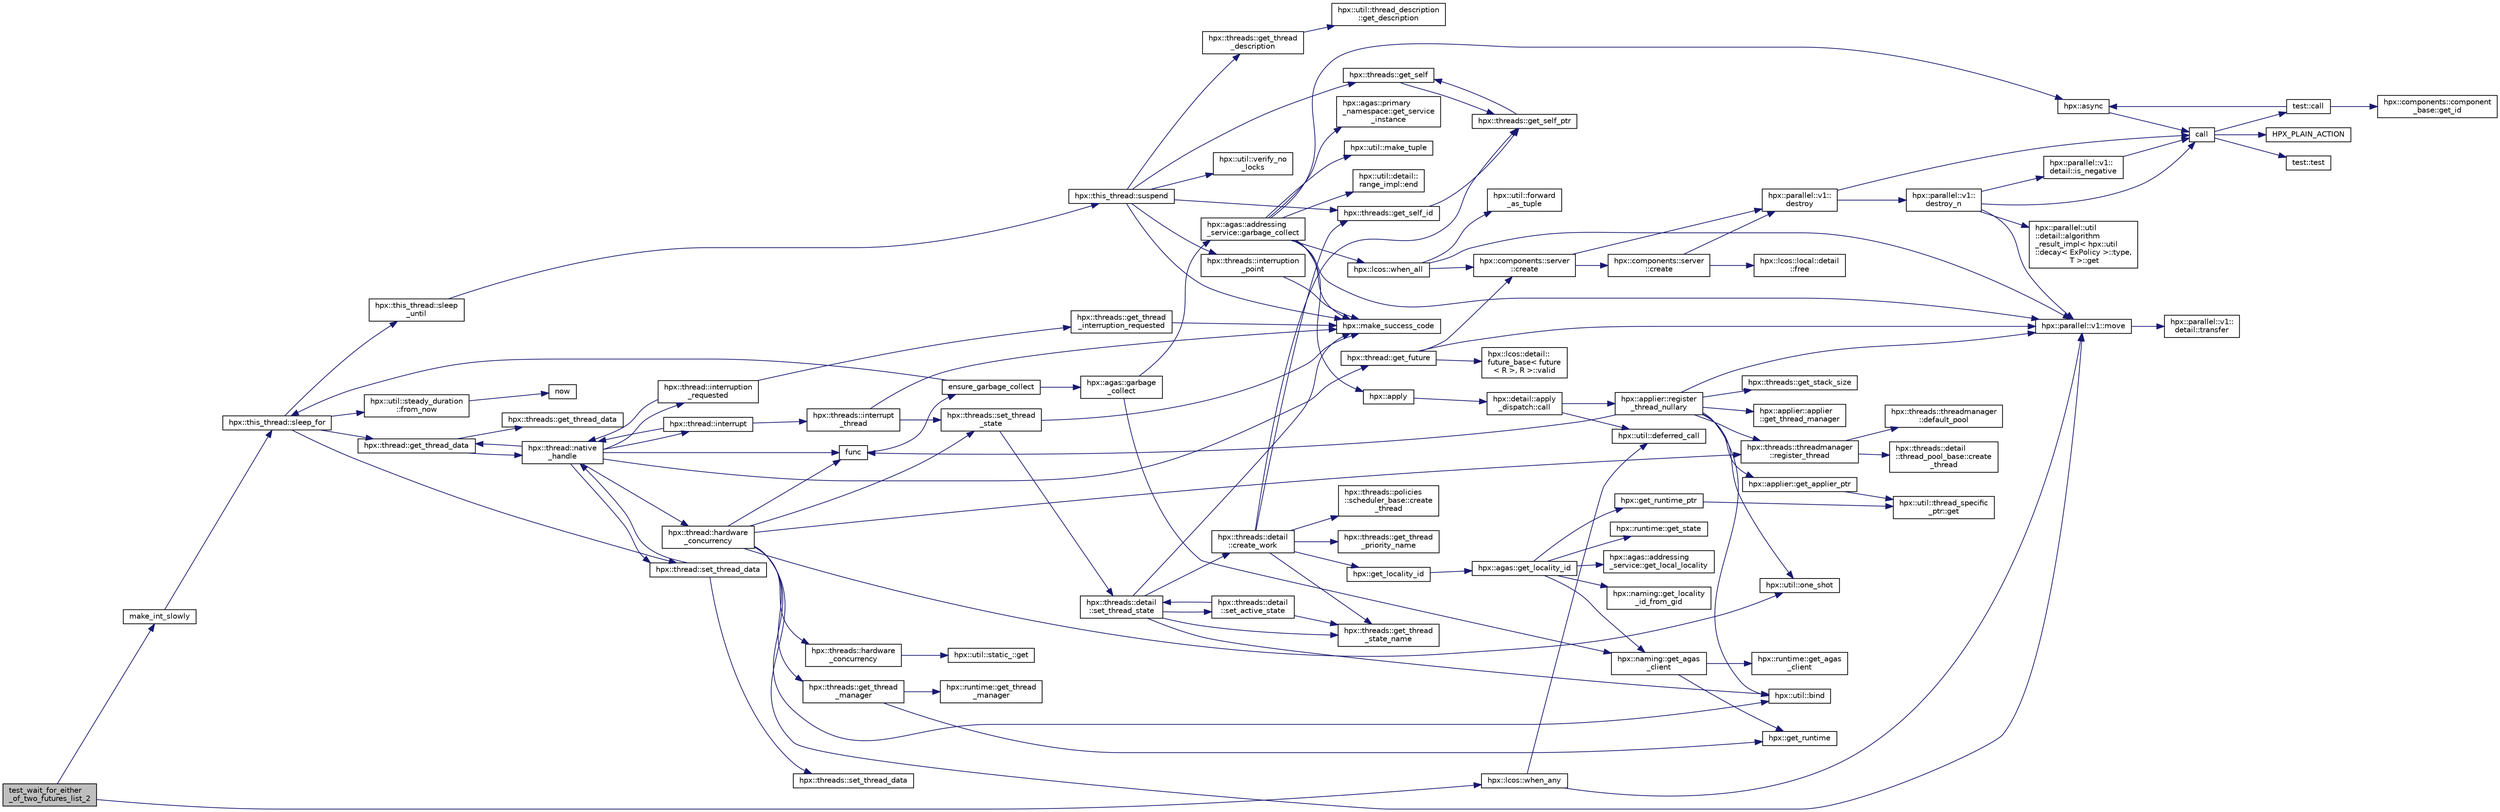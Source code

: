 digraph "test_wait_for_either_of_two_futures_list_2"
{
  edge [fontname="Helvetica",fontsize="10",labelfontname="Helvetica",labelfontsize="10"];
  node [fontname="Helvetica",fontsize="10",shape=record];
  rankdir="LR";
  Node2577 [label="test_wait_for_either\l_of_two_futures_list_2",height=0.2,width=0.4,color="black", fillcolor="grey75", style="filled", fontcolor="black"];
  Node2577 -> Node2578 [color="midnightblue",fontsize="10",style="solid",fontname="Helvetica"];
  Node2578 [label="make_int_slowly",height=0.2,width=0.4,color="black", fillcolor="white", style="filled",URL="$d3/d69/shared__future_8cpp.html#a705c7614d231fc70ec236f627c8287f1"];
  Node2578 -> Node2579 [color="midnightblue",fontsize="10",style="solid",fontname="Helvetica"];
  Node2579 [label="hpx::this_thread::sleep_for",height=0.2,width=0.4,color="black", fillcolor="white", style="filled",URL="$d9/d52/namespacehpx_1_1this__thread.html#afc042a5a5fa52eef2d1d177a343435cf"];
  Node2579 -> Node2580 [color="midnightblue",fontsize="10",style="solid",fontname="Helvetica"];
  Node2580 [label="hpx::this_thread::sleep\l_until",height=0.2,width=0.4,color="black", fillcolor="white", style="filled",URL="$d9/d52/namespacehpx_1_1this__thread.html#ae12a853980115b23ff0ab8ca06622658"];
  Node2580 -> Node2581 [color="midnightblue",fontsize="10",style="solid",fontname="Helvetica"];
  Node2581 [label="hpx::this_thread::suspend",height=0.2,width=0.4,color="black", fillcolor="white", style="filled",URL="$d9/d52/namespacehpx_1_1this__thread.html#aca220026fb3014c0881d129fe31c0073"];
  Node2581 -> Node2582 [color="midnightblue",fontsize="10",style="solid",fontname="Helvetica"];
  Node2582 [label="hpx::threads::get_self",height=0.2,width=0.4,color="black", fillcolor="white", style="filled",URL="$d7/d28/namespacehpx_1_1threads.html#a07daf4d6d29233f20d66d41ab7b5b8e8"];
  Node2582 -> Node2583 [color="midnightblue",fontsize="10",style="solid",fontname="Helvetica"];
  Node2583 [label="hpx::threads::get_self_ptr",height=0.2,width=0.4,color="black", fillcolor="white", style="filled",URL="$d7/d28/namespacehpx_1_1threads.html#a22877ae347ad884cde3a51397dad6c53"];
  Node2583 -> Node2582 [color="midnightblue",fontsize="10",style="solid",fontname="Helvetica"];
  Node2581 -> Node2584 [color="midnightblue",fontsize="10",style="solid",fontname="Helvetica"];
  Node2584 [label="hpx::threads::get_self_id",height=0.2,width=0.4,color="black", fillcolor="white", style="filled",URL="$d7/d28/namespacehpx_1_1threads.html#afafe0f900b9fac3d4ed3c747625c1cfe"];
  Node2584 -> Node2583 [color="midnightblue",fontsize="10",style="solid",fontname="Helvetica"];
  Node2581 -> Node2585 [color="midnightblue",fontsize="10",style="solid",fontname="Helvetica"];
  Node2585 [label="hpx::threads::interruption\l_point",height=0.2,width=0.4,color="black", fillcolor="white", style="filled",URL="$d7/d28/namespacehpx_1_1threads.html#ada6ec56a12b050707311d8c628089059"];
  Node2585 -> Node2586 [color="midnightblue",fontsize="10",style="solid",fontname="Helvetica"];
  Node2586 [label="hpx::make_success_code",height=0.2,width=0.4,color="black", fillcolor="white", style="filled",URL="$d8/d83/namespacehpx.html#a0e8512a8f49e2a6c8185061181419d8f",tooltip="Returns error_code(hpx::success, \"success\", mode). "];
  Node2581 -> Node2587 [color="midnightblue",fontsize="10",style="solid",fontname="Helvetica"];
  Node2587 [label="hpx::util::verify_no\l_locks",height=0.2,width=0.4,color="black", fillcolor="white", style="filled",URL="$df/dad/namespacehpx_1_1util.html#ae0e1837ee6f09b79b26c2e788d2e9fc9"];
  Node2581 -> Node2588 [color="midnightblue",fontsize="10",style="solid",fontname="Helvetica"];
  Node2588 [label="hpx::threads::get_thread\l_description",height=0.2,width=0.4,color="black", fillcolor="white", style="filled",URL="$d7/d28/namespacehpx_1_1threads.html#a42fc18a7a680f4e8bc633a4b4c956701"];
  Node2588 -> Node2589 [color="midnightblue",fontsize="10",style="solid",fontname="Helvetica"];
  Node2589 [label="hpx::util::thread_description\l::get_description",height=0.2,width=0.4,color="black", fillcolor="white", style="filled",URL="$df/d9e/structhpx_1_1util_1_1thread__description.html#a8c834e14eca6eb228188022577f9f952"];
  Node2581 -> Node2586 [color="midnightblue",fontsize="10",style="solid",fontname="Helvetica"];
  Node2579 -> Node2590 [color="midnightblue",fontsize="10",style="solid",fontname="Helvetica"];
  Node2590 [label="hpx::util::steady_duration\l::from_now",height=0.2,width=0.4,color="black", fillcolor="white", style="filled",URL="$d9/d4f/classhpx_1_1util_1_1steady__duration.html#a0132206d767cd0f7395507b40111a153"];
  Node2590 -> Node2591 [color="midnightblue",fontsize="10",style="solid",fontname="Helvetica"];
  Node2591 [label="now",height=0.2,width=0.4,color="black", fillcolor="white", style="filled",URL="$de/db3/1d__stencil__1__omp_8cpp.html#a89e9667753dccfac455bd37a7a3a7b16"];
  Node2579 -> Node2592 [color="midnightblue",fontsize="10",style="solid",fontname="Helvetica"];
  Node2592 [label="hpx::thread::get_thread_data",height=0.2,width=0.4,color="black", fillcolor="white", style="filled",URL="$de/d9b/classhpx_1_1thread.html#a4535ef82cec3b953d2c941d20e3e3904"];
  Node2592 -> Node2593 [color="midnightblue",fontsize="10",style="solid",fontname="Helvetica"];
  Node2593 [label="hpx::threads::get_thread_data",height=0.2,width=0.4,color="black", fillcolor="white", style="filled",URL="$d7/d28/namespacehpx_1_1threads.html#a8737931ff6303807225f735b2b384ae4"];
  Node2592 -> Node2594 [color="midnightblue",fontsize="10",style="solid",fontname="Helvetica"];
  Node2594 [label="hpx::thread::native\l_handle",height=0.2,width=0.4,color="black", fillcolor="white", style="filled",URL="$de/d9b/classhpx_1_1thread.html#acf48190d264ab64c1c4ec99d0b421b5a"];
  Node2594 -> Node2595 [color="midnightblue",fontsize="10",style="solid",fontname="Helvetica"];
  Node2595 [label="hpx::thread::hardware\l_concurrency",height=0.2,width=0.4,color="black", fillcolor="white", style="filled",URL="$de/d9b/classhpx_1_1thread.html#a8e4fff210e02485ba493bc3a2a956c03"];
  Node2595 -> Node2596 [color="midnightblue",fontsize="10",style="solid",fontname="Helvetica"];
  Node2596 [label="hpx::threads::hardware\l_concurrency",height=0.2,width=0.4,color="black", fillcolor="white", style="filled",URL="$d7/d28/namespacehpx_1_1threads.html#aa8752a235478d2ad7b5ac467b63ab527"];
  Node2596 -> Node2597 [color="midnightblue",fontsize="10",style="solid",fontname="Helvetica"];
  Node2597 [label="hpx::util::static_::get",height=0.2,width=0.4,color="black", fillcolor="white", style="filled",URL="$d3/dbb/structhpx_1_1util_1_1static__.html#a2967c633948a3bf17a3b5405ef5a8318"];
  Node2595 -> Node2598 [color="midnightblue",fontsize="10",style="solid",fontname="Helvetica"];
  Node2598 [label="func",height=0.2,width=0.4,color="black", fillcolor="white", style="filled",URL="$d8/dfd/id__type__ref__counting__1032_8cpp.html#ab811b86ea5107ffb3351fcaa29d2c652"];
  Node2598 -> Node2599 [color="midnightblue",fontsize="10",style="solid",fontname="Helvetica"];
  Node2599 [label="ensure_garbage_collect",height=0.2,width=0.4,color="black", fillcolor="white", style="filled",URL="$d8/dfd/id__type__ref__counting__1032_8cpp.html#a5264b94bf7c262ac0e521fb290d476d5"];
  Node2599 -> Node2579 [color="midnightblue",fontsize="10",style="solid",fontname="Helvetica"];
  Node2599 -> Node2600 [color="midnightblue",fontsize="10",style="solid",fontname="Helvetica"];
  Node2600 [label="hpx::agas::garbage\l_collect",height=0.2,width=0.4,color="black", fillcolor="white", style="filled",URL="$dc/d54/namespacehpx_1_1agas.html#a951337adc4f9bd6df00a50737468e911"];
  Node2600 -> Node2601 [color="midnightblue",fontsize="10",style="solid",fontname="Helvetica"];
  Node2601 [label="hpx::naming::get_agas\l_client",height=0.2,width=0.4,color="black", fillcolor="white", style="filled",URL="$d4/dc9/namespacehpx_1_1naming.html#a0408fffd5d34b620712a801b0ae3b032"];
  Node2601 -> Node2602 [color="midnightblue",fontsize="10",style="solid",fontname="Helvetica"];
  Node2602 [label="hpx::get_runtime",height=0.2,width=0.4,color="black", fillcolor="white", style="filled",URL="$d8/d83/namespacehpx.html#aef902cc6c7dd3b9fbadf34d1e850a070"];
  Node2601 -> Node2603 [color="midnightblue",fontsize="10",style="solid",fontname="Helvetica"];
  Node2603 [label="hpx::runtime::get_agas\l_client",height=0.2,width=0.4,color="black", fillcolor="white", style="filled",URL="$d0/d7b/classhpx_1_1runtime.html#aeb5dddd30d6b9861669af8ad44d1a96a"];
  Node2600 -> Node2604 [color="midnightblue",fontsize="10",style="solid",fontname="Helvetica"];
  Node2604 [label="hpx::agas::addressing\l_service::garbage_collect",height=0.2,width=0.4,color="black", fillcolor="white", style="filled",URL="$db/d58/structhpx_1_1agas_1_1addressing__service.html#a87dcae0eacf6e62d5103ebf516d86f63"];
  Node2604 -> Node2586 [color="midnightblue",fontsize="10",style="solid",fontname="Helvetica"];
  Node2604 -> Node2605 [color="midnightblue",fontsize="10",style="solid",fontname="Helvetica"];
  Node2605 [label="hpx::agas::primary\l_namespace::get_service\l_instance",height=0.2,width=0.4,color="black", fillcolor="white", style="filled",URL="$d1/d43/structhpx_1_1agas_1_1primary__namespace.html#a7630ff0f30ff8c23b13b4672c5350e2e"];
  Node2604 -> Node2606 [color="midnightblue",fontsize="10",style="solid",fontname="Helvetica"];
  Node2606 [label="hpx::util::make_tuple",height=0.2,width=0.4,color="black", fillcolor="white", style="filled",URL="$df/dad/namespacehpx_1_1util.html#a06fa74211a987d208e013f400a9f5328"];
  Node2604 -> Node2607 [color="midnightblue",fontsize="10",style="solid",fontname="Helvetica"];
  Node2607 [label="hpx::util::detail::\lrange_impl::end",height=0.2,width=0.4,color="black", fillcolor="white", style="filled",URL="$d4/d4a/namespacehpx_1_1util_1_1detail_1_1range__impl.html#afb2ea48b0902f52ee4d8b764807b4316"];
  Node2604 -> Node2608 [color="midnightblue",fontsize="10",style="solid",fontname="Helvetica"];
  Node2608 [label="hpx::apply",height=0.2,width=0.4,color="black", fillcolor="white", style="filled",URL="$d8/d83/namespacehpx.html#aa87762f0db0731d385f3fdfdb25d59fc"];
  Node2608 -> Node2609 [color="midnightblue",fontsize="10",style="solid",fontname="Helvetica"];
  Node2609 [label="hpx::detail::apply\l_dispatch::call",height=0.2,width=0.4,color="black", fillcolor="white", style="filled",URL="$db/de8/structhpx_1_1detail_1_1apply__dispatch.html#a0755fab16d281e74bcff0f8045be9459"];
  Node2609 -> Node2610 [color="midnightblue",fontsize="10",style="solid",fontname="Helvetica"];
  Node2610 [label="hpx::applier::register\l_thread_nullary",height=0.2,width=0.4,color="black", fillcolor="white", style="filled",URL="$d8/dcb/namespacehpx_1_1applier.html#a401cd1145927e58d74d1eb52aaccd936"];
  Node2610 -> Node2611 [color="midnightblue",fontsize="10",style="solid",fontname="Helvetica"];
  Node2611 [label="hpx::applier::get_applier_ptr",height=0.2,width=0.4,color="black", fillcolor="white", style="filled",URL="$d8/dcb/namespacehpx_1_1applier.html#a617483cf2b77ad3a0aa428ade7b35299"];
  Node2611 -> Node2612 [color="midnightblue",fontsize="10",style="solid",fontname="Helvetica"];
  Node2612 [label="hpx::util::thread_specific\l_ptr::get",height=0.2,width=0.4,color="black", fillcolor="white", style="filled",URL="$d4/d4c/structhpx_1_1util_1_1thread__specific__ptr.html#a3b27d8520710478aa41d1f74206bdba9"];
  Node2610 -> Node2598 [color="midnightblue",fontsize="10",style="solid",fontname="Helvetica"];
  Node2610 -> Node2613 [color="midnightblue",fontsize="10",style="solid",fontname="Helvetica"];
  Node2613 [label="hpx::util::bind",height=0.2,width=0.4,color="black", fillcolor="white", style="filled",URL="$df/dad/namespacehpx_1_1util.html#ad844caedf82a0173d6909d910c3e48c6"];
  Node2610 -> Node2614 [color="midnightblue",fontsize="10",style="solid",fontname="Helvetica"];
  Node2614 [label="hpx::util::one_shot",height=0.2,width=0.4,color="black", fillcolor="white", style="filled",URL="$df/dad/namespacehpx_1_1util.html#a273e61be42a72415291e0ec0a4f28c7a"];
  Node2610 -> Node2615 [color="midnightblue",fontsize="10",style="solid",fontname="Helvetica"];
  Node2615 [label="hpx::parallel::v1::move",height=0.2,width=0.4,color="black", fillcolor="white", style="filled",URL="$db/db9/namespacehpx_1_1parallel_1_1v1.html#aa7c4ede081ce786c9d1eb1adff495cfc"];
  Node2615 -> Node2616 [color="midnightblue",fontsize="10",style="solid",fontname="Helvetica"];
  Node2616 [label="hpx::parallel::v1::\ldetail::transfer",height=0.2,width=0.4,color="black", fillcolor="white", style="filled",URL="$d2/ddd/namespacehpx_1_1parallel_1_1v1_1_1detail.html#ab1b56a05e1885ca7cc7ffa1804dd2f3c"];
  Node2610 -> Node2617 [color="midnightblue",fontsize="10",style="solid",fontname="Helvetica"];
  Node2617 [label="hpx::threads::get_stack_size",height=0.2,width=0.4,color="black", fillcolor="white", style="filled",URL="$d7/d28/namespacehpx_1_1threads.html#af597241b3c2785150be206737ca04aa6",tooltip="The get_stack_size function is part of the thread related API. It. "];
  Node2610 -> Node2618 [color="midnightblue",fontsize="10",style="solid",fontname="Helvetica"];
  Node2618 [label="hpx::applier::applier\l::get_thread_manager",height=0.2,width=0.4,color="black", fillcolor="white", style="filled",URL="$da/dcb/classhpx_1_1applier_1_1applier.html#acc36d583973701e573be39da97bba866",tooltip="Access the thread-manager instance associated with this applier. "];
  Node2610 -> Node2619 [color="midnightblue",fontsize="10",style="solid",fontname="Helvetica"];
  Node2619 [label="hpx::threads::threadmanager\l::register_thread",height=0.2,width=0.4,color="black", fillcolor="white", style="filled",URL="$d5/daa/classhpx_1_1threads_1_1threadmanager.html#a7f79c7578e08a60ca45eb276ce8133d8"];
  Node2619 -> Node2620 [color="midnightblue",fontsize="10",style="solid",fontname="Helvetica"];
  Node2620 [label="hpx::threads::threadmanager\l::default_pool",height=0.2,width=0.4,color="black", fillcolor="white", style="filled",URL="$d5/daa/classhpx_1_1threads_1_1threadmanager.html#a851f067d03b5dd1c5e6a9a6a841e05df"];
  Node2619 -> Node2621 [color="midnightblue",fontsize="10",style="solid",fontname="Helvetica"];
  Node2621 [label="hpx::threads::detail\l::thread_pool_base::create\l_thread",height=0.2,width=0.4,color="black", fillcolor="white", style="filled",URL="$de/dae/classhpx_1_1threads_1_1detail_1_1thread__pool__base.html#ad35d3779eef6f4528e62a26d71b34b34"];
  Node2609 -> Node2622 [color="midnightblue",fontsize="10",style="solid",fontname="Helvetica"];
  Node2622 [label="hpx::util::deferred_call",height=0.2,width=0.4,color="black", fillcolor="white", style="filled",URL="$df/dad/namespacehpx_1_1util.html#acdded623c658a7a3436f7e76bc9d881c"];
  Node2604 -> Node2615 [color="midnightblue",fontsize="10",style="solid",fontname="Helvetica"];
  Node2604 -> Node2623 [color="midnightblue",fontsize="10",style="solid",fontname="Helvetica"];
  Node2623 [label="hpx::async",height=0.2,width=0.4,color="black", fillcolor="white", style="filled",URL="$d8/d83/namespacehpx.html#acb7d8e37b73b823956ce144f9a57eaa4"];
  Node2623 -> Node2624 [color="midnightblue",fontsize="10",style="solid",fontname="Helvetica"];
  Node2624 [label="call",height=0.2,width=0.4,color="black", fillcolor="white", style="filled",URL="$d2/d67/promise__1620_8cpp.html#a58357f0b82bc761e1d0b9091ed563a70"];
  Node2624 -> Node2625 [color="midnightblue",fontsize="10",style="solid",fontname="Helvetica"];
  Node2625 [label="test::test",height=0.2,width=0.4,color="black", fillcolor="white", style="filled",URL="$d8/d89/structtest.html#ab42d5ece712d716b04cb3f686f297a26"];
  Node2624 -> Node2626 [color="midnightblue",fontsize="10",style="solid",fontname="Helvetica"];
  Node2626 [label="HPX_PLAIN_ACTION",height=0.2,width=0.4,color="black", fillcolor="white", style="filled",URL="$d2/d67/promise__1620_8cpp.html#ab96aab827a4b1fcaf66cfe0ba83fef23"];
  Node2624 -> Node2627 [color="midnightblue",fontsize="10",style="solid",fontname="Helvetica"];
  Node2627 [label="test::call",height=0.2,width=0.4,color="black", fillcolor="white", style="filled",URL="$d8/d89/structtest.html#aeb29e7ed6518b9426ccf1344c52620ae"];
  Node2627 -> Node2623 [color="midnightblue",fontsize="10",style="solid",fontname="Helvetica"];
  Node2627 -> Node2628 [color="midnightblue",fontsize="10",style="solid",fontname="Helvetica"];
  Node2628 [label="hpx::components::component\l_base::get_id",height=0.2,width=0.4,color="black", fillcolor="white", style="filled",URL="$d2/de6/classhpx_1_1components_1_1component__base.html#a4c8fd93514039bdf01c48d66d82b19cd"];
  Node2604 -> Node2629 [color="midnightblue",fontsize="10",style="solid",fontname="Helvetica"];
  Node2629 [label="hpx::lcos::when_all",height=0.2,width=0.4,color="black", fillcolor="white", style="filled",URL="$d2/dc9/namespacehpx_1_1lcos.html#a1a6fb024d8690923fb185d5aee204d54"];
  Node2629 -> Node2630 [color="midnightblue",fontsize="10",style="solid",fontname="Helvetica"];
  Node2630 [label="hpx::util::forward\l_as_tuple",height=0.2,width=0.4,color="black", fillcolor="white", style="filled",URL="$df/dad/namespacehpx_1_1util.html#ab7c31e3f24c3302a4f67b6735a6fa597"];
  Node2629 -> Node2615 [color="midnightblue",fontsize="10",style="solid",fontname="Helvetica"];
  Node2629 -> Node2631 [color="midnightblue",fontsize="10",style="solid",fontname="Helvetica"];
  Node2631 [label="hpx::components::server\l::create",height=0.2,width=0.4,color="black", fillcolor="white", style="filled",URL="$d2/da2/namespacehpx_1_1components_1_1server.html#ac776c89f3d68ceb910e8cee9fa937ab4",tooltip="Create arrays of components using their default constructor. "];
  Node2631 -> Node2632 [color="midnightblue",fontsize="10",style="solid",fontname="Helvetica"];
  Node2632 [label="hpx::components::server\l::create",height=0.2,width=0.4,color="black", fillcolor="white", style="filled",URL="$d2/da2/namespacehpx_1_1components_1_1server.html#a77d26de181c97b444565e230577981bd"];
  Node2632 -> Node2633 [color="midnightblue",fontsize="10",style="solid",fontname="Helvetica"];
  Node2633 [label="hpx::lcos::local::detail\l::free",height=0.2,width=0.4,color="black", fillcolor="white", style="filled",URL="$d4/dcb/namespacehpx_1_1lcos_1_1local_1_1detail.html#a55a940f019734e9bb045dc123cd80e48"];
  Node2632 -> Node2634 [color="midnightblue",fontsize="10",style="solid",fontname="Helvetica"];
  Node2634 [label="hpx::parallel::v1::\ldestroy",height=0.2,width=0.4,color="black", fillcolor="white", style="filled",URL="$db/db9/namespacehpx_1_1parallel_1_1v1.html#acf303558375048e8a7cc9a2c2e09477f"];
  Node2634 -> Node2624 [color="midnightblue",fontsize="10",style="solid",fontname="Helvetica"];
  Node2634 -> Node2635 [color="midnightblue",fontsize="10",style="solid",fontname="Helvetica"];
  Node2635 [label="hpx::parallel::v1::\ldestroy_n",height=0.2,width=0.4,color="black", fillcolor="white", style="filled",URL="$db/db9/namespacehpx_1_1parallel_1_1v1.html#a71d0691132a300690163f5636bcd5bd3"];
  Node2635 -> Node2636 [color="midnightblue",fontsize="10",style="solid",fontname="Helvetica"];
  Node2636 [label="hpx::parallel::v1::\ldetail::is_negative",height=0.2,width=0.4,color="black", fillcolor="white", style="filled",URL="$d2/ddd/namespacehpx_1_1parallel_1_1v1_1_1detail.html#adf2e40fc4b20ad0fd442ee3118a4d527"];
  Node2636 -> Node2624 [color="midnightblue",fontsize="10",style="solid",fontname="Helvetica"];
  Node2635 -> Node2637 [color="midnightblue",fontsize="10",style="solid",fontname="Helvetica"];
  Node2637 [label="hpx::parallel::util\l::detail::algorithm\l_result_impl\< hpx::util\l::decay\< ExPolicy \>::type,\l T \>::get",height=0.2,width=0.4,color="black", fillcolor="white", style="filled",URL="$d2/d42/structhpx_1_1parallel_1_1util_1_1detail_1_1algorithm__result__impl.html#ab5b051e8ec74eff5e0e62fd63f5d377e"];
  Node2635 -> Node2615 [color="midnightblue",fontsize="10",style="solid",fontname="Helvetica"];
  Node2635 -> Node2624 [color="midnightblue",fontsize="10",style="solid",fontname="Helvetica"];
  Node2631 -> Node2634 [color="midnightblue",fontsize="10",style="solid",fontname="Helvetica"];
  Node2595 -> Node2613 [color="midnightblue",fontsize="10",style="solid",fontname="Helvetica"];
  Node2595 -> Node2614 [color="midnightblue",fontsize="10",style="solid",fontname="Helvetica"];
  Node2595 -> Node2615 [color="midnightblue",fontsize="10",style="solid",fontname="Helvetica"];
  Node2595 -> Node2638 [color="midnightblue",fontsize="10",style="solid",fontname="Helvetica"];
  Node2638 [label="hpx::threads::get_thread\l_manager",height=0.2,width=0.4,color="black", fillcolor="white", style="filled",URL="$d7/d28/namespacehpx_1_1threads.html#a076973c3a53beadde7d967e22c4f6cce"];
  Node2638 -> Node2602 [color="midnightblue",fontsize="10",style="solid",fontname="Helvetica"];
  Node2638 -> Node2639 [color="midnightblue",fontsize="10",style="solid",fontname="Helvetica"];
  Node2639 [label="hpx::runtime::get_thread\l_manager",height=0.2,width=0.4,color="black", fillcolor="white", style="filled",URL="$d0/d7b/classhpx_1_1runtime.html#a865b12d57fcd44a8d3dda3e35414f563"];
  Node2595 -> Node2619 [color="midnightblue",fontsize="10",style="solid",fontname="Helvetica"];
  Node2595 -> Node2640 [color="midnightblue",fontsize="10",style="solid",fontname="Helvetica"];
  Node2640 [label="hpx::threads::set_thread\l_state",height=0.2,width=0.4,color="black", fillcolor="white", style="filled",URL="$d7/d28/namespacehpx_1_1threads.html#ac0690ad16ad778bcc79dcd727cc33025",tooltip="Set the thread state of the thread referenced by the thread_id id. "];
  Node2640 -> Node2586 [color="midnightblue",fontsize="10",style="solid",fontname="Helvetica"];
  Node2640 -> Node2641 [color="midnightblue",fontsize="10",style="solid",fontname="Helvetica"];
  Node2641 [label="hpx::threads::detail\l::set_thread_state",height=0.2,width=0.4,color="black", fillcolor="white", style="filled",URL="$d2/dd1/namespacehpx_1_1threads_1_1detail.html#af85ddc854c4a149bf1738eb1b111b9ab"];
  Node2641 -> Node2642 [color="midnightblue",fontsize="10",style="solid",fontname="Helvetica"];
  Node2642 [label="hpx::threads::get_thread\l_state_name",height=0.2,width=0.4,color="black", fillcolor="white", style="filled",URL="$d7/d28/namespacehpx_1_1threads.html#a26f91ea8d2195f165c033241c5cd11db"];
  Node2641 -> Node2586 [color="midnightblue",fontsize="10",style="solid",fontname="Helvetica"];
  Node2641 -> Node2613 [color="midnightblue",fontsize="10",style="solid",fontname="Helvetica"];
  Node2641 -> Node2643 [color="midnightblue",fontsize="10",style="solid",fontname="Helvetica"];
  Node2643 [label="hpx::threads::detail\l::set_active_state",height=0.2,width=0.4,color="black", fillcolor="white", style="filled",URL="$d2/dd1/namespacehpx_1_1threads_1_1detail.html#a45884a5bf04ad66a4f259231a3947e76"];
  Node2643 -> Node2642 [color="midnightblue",fontsize="10",style="solid",fontname="Helvetica"];
  Node2643 -> Node2641 [color="midnightblue",fontsize="10",style="solid",fontname="Helvetica"];
  Node2641 -> Node2644 [color="midnightblue",fontsize="10",style="solid",fontname="Helvetica"];
  Node2644 [label="hpx::threads::detail\l::create_work",height=0.2,width=0.4,color="black", fillcolor="white", style="filled",URL="$d2/dd1/namespacehpx_1_1threads_1_1detail.html#ae22384a3c1b1a1940032fad068fb54b1"];
  Node2644 -> Node2642 [color="midnightblue",fontsize="10",style="solid",fontname="Helvetica"];
  Node2644 -> Node2645 [color="midnightblue",fontsize="10",style="solid",fontname="Helvetica"];
  Node2645 [label="hpx::threads::get_thread\l_priority_name",height=0.2,width=0.4,color="black", fillcolor="white", style="filled",URL="$d7/d28/namespacehpx_1_1threads.html#a9c6b2fec0c1cf5b06ff83ce756ca6d42"];
  Node2644 -> Node2583 [color="midnightblue",fontsize="10",style="solid",fontname="Helvetica"];
  Node2644 -> Node2584 [color="midnightblue",fontsize="10",style="solid",fontname="Helvetica"];
  Node2644 -> Node2646 [color="midnightblue",fontsize="10",style="solid",fontname="Helvetica"];
  Node2646 [label="hpx::get_locality_id",height=0.2,width=0.4,color="black", fillcolor="white", style="filled",URL="$d8/d83/namespacehpx.html#a158d7c54a657bb364c1704033010697b",tooltip="Return the number of the locality this function is being called from. "];
  Node2646 -> Node2647 [color="midnightblue",fontsize="10",style="solid",fontname="Helvetica"];
  Node2647 [label="hpx::agas::get_locality_id",height=0.2,width=0.4,color="black", fillcolor="white", style="filled",URL="$dc/d54/namespacehpx_1_1agas.html#a491cc2ddecdf0f1a9129900caa6a4d3e"];
  Node2647 -> Node2648 [color="midnightblue",fontsize="10",style="solid",fontname="Helvetica"];
  Node2648 [label="hpx::get_runtime_ptr",height=0.2,width=0.4,color="black", fillcolor="white", style="filled",URL="$d8/d83/namespacehpx.html#af29daf2bb3e01b4d6495a1742b6cce64"];
  Node2648 -> Node2612 [color="midnightblue",fontsize="10",style="solid",fontname="Helvetica"];
  Node2647 -> Node2649 [color="midnightblue",fontsize="10",style="solid",fontname="Helvetica"];
  Node2649 [label="hpx::runtime::get_state",height=0.2,width=0.4,color="black", fillcolor="white", style="filled",URL="$d0/d7b/classhpx_1_1runtime.html#ab405f80e060dac95d624520f38b0524c"];
  Node2647 -> Node2601 [color="midnightblue",fontsize="10",style="solid",fontname="Helvetica"];
  Node2647 -> Node2650 [color="midnightblue",fontsize="10",style="solid",fontname="Helvetica"];
  Node2650 [label="hpx::agas::addressing\l_service::get_local_locality",height=0.2,width=0.4,color="black", fillcolor="white", style="filled",URL="$db/d58/structhpx_1_1agas_1_1addressing__service.html#ab52c19a37c2a7a006c6c15f90ad0539c"];
  Node2647 -> Node2651 [color="midnightblue",fontsize="10",style="solid",fontname="Helvetica"];
  Node2651 [label="hpx::naming::get_locality\l_id_from_gid",height=0.2,width=0.4,color="black", fillcolor="white", style="filled",URL="$d4/dc9/namespacehpx_1_1naming.html#a7fd43037784560bd04fda9b49e33529f"];
  Node2644 -> Node2652 [color="midnightblue",fontsize="10",style="solid",fontname="Helvetica"];
  Node2652 [label="hpx::threads::policies\l::scheduler_base::create\l_thread",height=0.2,width=0.4,color="black", fillcolor="white", style="filled",URL="$dd/d7e/structhpx_1_1threads_1_1policies_1_1scheduler__base.html#ad3b05cd7f363cc8e8410ce368c3794e0"];
  Node2594 -> Node2653 [color="midnightblue",fontsize="10",style="solid",fontname="Helvetica"];
  Node2653 [label="hpx::thread::interrupt",height=0.2,width=0.4,color="black", fillcolor="white", style="filled",URL="$de/d9b/classhpx_1_1thread.html#ac34d0d033aa743c476a79dbc2e1a8a39"];
  Node2653 -> Node2654 [color="midnightblue",fontsize="10",style="solid",fontname="Helvetica"];
  Node2654 [label="hpx::threads::interrupt\l_thread",height=0.2,width=0.4,color="black", fillcolor="white", style="filled",URL="$d7/d28/namespacehpx_1_1threads.html#a6bdda1a2aab61b9b13d274b5155d7e73"];
  Node2654 -> Node2586 [color="midnightblue",fontsize="10",style="solid",fontname="Helvetica"];
  Node2654 -> Node2640 [color="midnightblue",fontsize="10",style="solid",fontname="Helvetica"];
  Node2653 -> Node2594 [color="midnightblue",fontsize="10",style="solid",fontname="Helvetica"];
  Node2594 -> Node2655 [color="midnightblue",fontsize="10",style="solid",fontname="Helvetica"];
  Node2655 [label="hpx::thread::interruption\l_requested",height=0.2,width=0.4,color="black", fillcolor="white", style="filled",URL="$de/d9b/classhpx_1_1thread.html#a33276bb4c20bbb0b1978944e18ef71b8"];
  Node2655 -> Node2656 [color="midnightblue",fontsize="10",style="solid",fontname="Helvetica"];
  Node2656 [label="hpx::threads::get_thread\l_interruption_requested",height=0.2,width=0.4,color="black", fillcolor="white", style="filled",URL="$d7/d28/namespacehpx_1_1threads.html#ae64a7fdb8b5c8bac7be0c8282672a03b"];
  Node2656 -> Node2586 [color="midnightblue",fontsize="10",style="solid",fontname="Helvetica"];
  Node2655 -> Node2594 [color="midnightblue",fontsize="10",style="solid",fontname="Helvetica"];
  Node2594 -> Node2657 [color="midnightblue",fontsize="10",style="solid",fontname="Helvetica"];
  Node2657 [label="hpx::thread::get_future",height=0.2,width=0.4,color="black", fillcolor="white", style="filled",URL="$de/d9b/classhpx_1_1thread.html#a87fdb0d8da826366fc190ed224900a64"];
  Node2657 -> Node2658 [color="midnightblue",fontsize="10",style="solid",fontname="Helvetica"];
  Node2658 [label="hpx::lcos::detail::\lfuture_base\< future\l\< R \>, R \>::valid",height=0.2,width=0.4,color="black", fillcolor="white", style="filled",URL="$d5/dd7/classhpx_1_1lcos_1_1detail_1_1future__base.html#aaf7beb7374815614363033bd96573e75"];
  Node2657 -> Node2631 [color="midnightblue",fontsize="10",style="solid",fontname="Helvetica"];
  Node2657 -> Node2615 [color="midnightblue",fontsize="10",style="solid",fontname="Helvetica"];
  Node2594 -> Node2592 [color="midnightblue",fontsize="10",style="solid",fontname="Helvetica"];
  Node2594 -> Node2659 [color="midnightblue",fontsize="10",style="solid",fontname="Helvetica"];
  Node2659 [label="hpx::thread::set_thread_data",height=0.2,width=0.4,color="black", fillcolor="white", style="filled",URL="$de/d9b/classhpx_1_1thread.html#a7317a3cf5251f3b33c990449570d4cea"];
  Node2659 -> Node2660 [color="midnightblue",fontsize="10",style="solid",fontname="Helvetica"];
  Node2660 [label="hpx::threads::set_thread_data",height=0.2,width=0.4,color="black", fillcolor="white", style="filled",URL="$d7/d28/namespacehpx_1_1threads.html#a00a625acc149fce3ae38e4340454acf7"];
  Node2659 -> Node2594 [color="midnightblue",fontsize="10",style="solid",fontname="Helvetica"];
  Node2594 -> Node2598 [color="midnightblue",fontsize="10",style="solid",fontname="Helvetica"];
  Node2579 -> Node2659 [color="midnightblue",fontsize="10",style="solid",fontname="Helvetica"];
  Node2577 -> Node2661 [color="midnightblue",fontsize="10",style="solid",fontname="Helvetica"];
  Node2661 [label="hpx::lcos::when_any",height=0.2,width=0.4,color="black", fillcolor="white", style="filled",URL="$d2/dc9/namespacehpx_1_1lcos.html#a7153aebe3b8b8da116190c6bcff567b1"];
  Node2661 -> Node2615 [color="midnightblue",fontsize="10",style="solid",fontname="Helvetica"];
  Node2661 -> Node2622 [color="midnightblue",fontsize="10",style="solid",fontname="Helvetica"];
}
